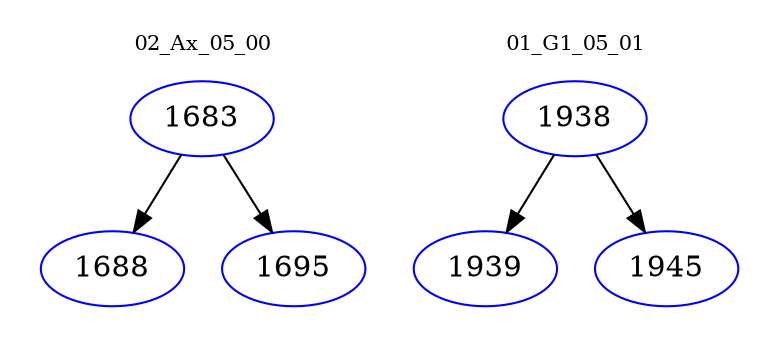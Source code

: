 digraph{
subgraph cluster_0 {
color = white
label = "02_Ax_05_00";
fontsize=10;
T0_1683 [label="1683", color="blue"]
T0_1683 -> T0_1688 [color="black"]
T0_1688 [label="1688", color="blue"]
T0_1683 -> T0_1695 [color="black"]
T0_1695 [label="1695", color="blue"]
}
subgraph cluster_1 {
color = white
label = "01_G1_05_01";
fontsize=10;
T1_1938 [label="1938", color="blue"]
T1_1938 -> T1_1939 [color="black"]
T1_1939 [label="1939", color="blue"]
T1_1938 -> T1_1945 [color="black"]
T1_1945 [label="1945", color="blue"]
}
}
